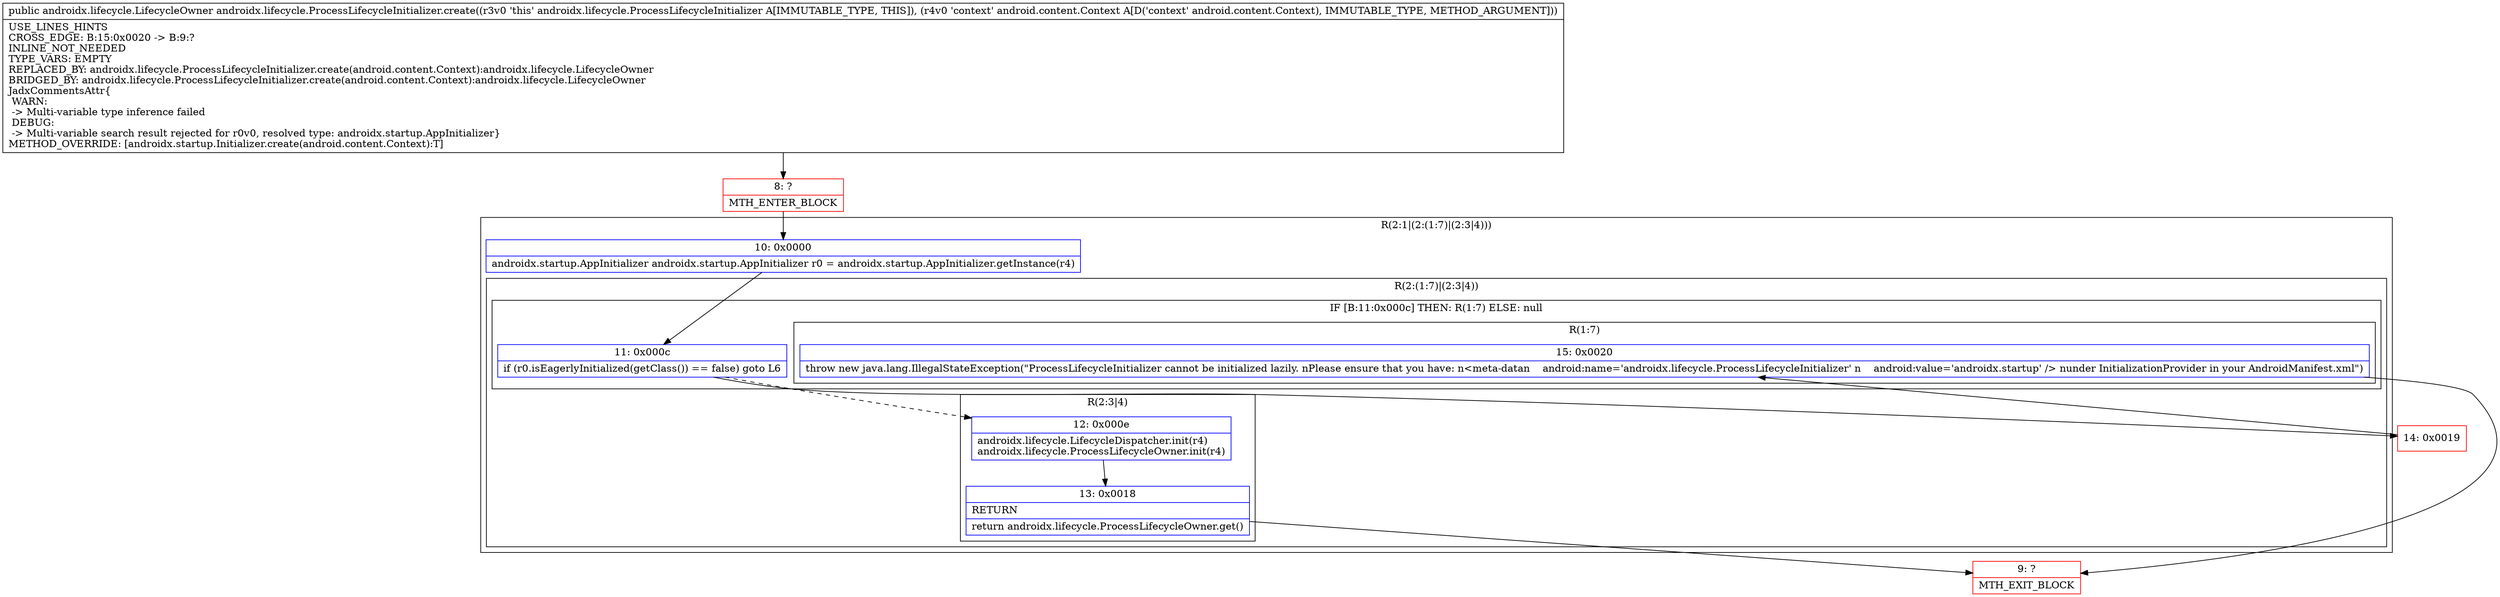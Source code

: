 digraph "CFG forandroidx.lifecycle.ProcessLifecycleInitializer.create(Landroid\/content\/Context;)Landroidx\/lifecycle\/LifecycleOwner;" {
subgraph cluster_Region_484353754 {
label = "R(2:1|(2:(1:7)|(2:3|4)))";
node [shape=record,color=blue];
Node_10 [shape=record,label="{10\:\ 0x0000|androidx.startup.AppInitializer androidx.startup.AppInitializer r0 = androidx.startup.AppInitializer.getInstance(r4)\l}"];
subgraph cluster_Region_440518162 {
label = "R(2:(1:7)|(2:3|4))";
node [shape=record,color=blue];
subgraph cluster_IfRegion_1768888682 {
label = "IF [B:11:0x000c] THEN: R(1:7) ELSE: null";
node [shape=record,color=blue];
Node_11 [shape=record,label="{11\:\ 0x000c|if (r0.isEagerlyInitialized(getClass()) == false) goto L6\l}"];
subgraph cluster_Region_192166009 {
label = "R(1:7)";
node [shape=record,color=blue];
Node_15 [shape=record,label="{15\:\ 0x0020|throw new java.lang.IllegalStateException(\"ProcessLifecycleInitializer cannot be initialized lazily. nPlease ensure that you have: n\<meta\-datan    android:name='androidx.lifecycle.ProcessLifecycleInitializer' n    android:value='androidx.startup' \/\> nunder InitializationProvider in your AndroidManifest.xml\")\l}"];
}
}
subgraph cluster_Region_2073684377 {
label = "R(2:3|4)";
node [shape=record,color=blue];
Node_12 [shape=record,label="{12\:\ 0x000e|androidx.lifecycle.LifecycleDispatcher.init(r4)\landroidx.lifecycle.ProcessLifecycleOwner.init(r4)\l}"];
Node_13 [shape=record,label="{13\:\ 0x0018|RETURN\l|return androidx.lifecycle.ProcessLifecycleOwner.get()\l}"];
}
}
}
Node_8 [shape=record,color=red,label="{8\:\ ?|MTH_ENTER_BLOCK\l}"];
Node_9 [shape=record,color=red,label="{9\:\ ?|MTH_EXIT_BLOCK\l}"];
Node_14 [shape=record,color=red,label="{14\:\ 0x0019}"];
MethodNode[shape=record,label="{public androidx.lifecycle.LifecycleOwner androidx.lifecycle.ProcessLifecycleInitializer.create((r3v0 'this' androidx.lifecycle.ProcessLifecycleInitializer A[IMMUTABLE_TYPE, THIS]), (r4v0 'context' android.content.Context A[D('context' android.content.Context), IMMUTABLE_TYPE, METHOD_ARGUMENT]))  | USE_LINES_HINTS\lCROSS_EDGE: B:15:0x0020 \-\> B:9:?\lINLINE_NOT_NEEDED\lTYPE_VARS: EMPTY\lREPLACED_BY: androidx.lifecycle.ProcessLifecycleInitializer.create(android.content.Context):androidx.lifecycle.LifecycleOwner\lBRIDGED_BY: androidx.lifecycle.ProcessLifecycleInitializer.create(android.content.Context):androidx.lifecycle.LifecycleOwner\lJadxCommentsAttr\{\l WARN: \l \-\> Multi\-variable type inference failed\l DEBUG: \l \-\> Multi\-variable search result rejected for r0v0, resolved type: androidx.startup.AppInitializer\}\lMETHOD_OVERRIDE: [androidx.startup.Initializer.create(android.content.Context):T]\l}"];
MethodNode -> Node_8;Node_10 -> Node_11;
Node_11 -> Node_12[style=dashed];
Node_11 -> Node_14;
Node_15 -> Node_9;
Node_12 -> Node_13;
Node_13 -> Node_9;
Node_8 -> Node_10;
Node_14 -> Node_15;
}

